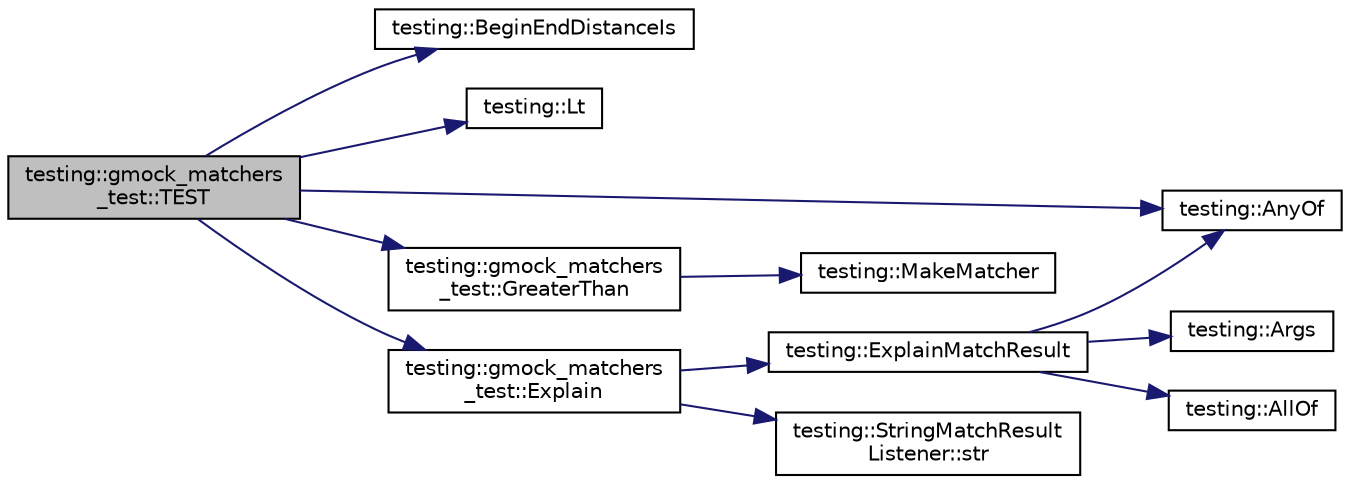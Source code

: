 digraph "testing::gmock_matchers_test::TEST"
{
  edge [fontname="Helvetica",fontsize="10",labelfontname="Helvetica",labelfontsize="10"];
  node [fontname="Helvetica",fontsize="10",shape=record];
  rankdir="LR";
  Node1711 [label="testing::gmock_matchers\l_test::TEST",height=0.2,width=0.4,color="black", fillcolor="grey75", style="filled", fontcolor="black"];
  Node1711 -> Node1712 [color="midnightblue",fontsize="10",style="solid",fontname="Helvetica"];
  Node1712 [label="testing::BeginEndDistanceIs",height=0.2,width=0.4,color="black", fillcolor="white", style="filled",URL="$d0/d75/namespacetesting.html#a122739b5b6bd9f993f26800dafdb4cc3"];
  Node1711 -> Node1713 [color="midnightblue",fontsize="10",style="solid",fontname="Helvetica"];
  Node1713 [label="testing::Lt",height=0.2,width=0.4,color="black", fillcolor="white", style="filled",URL="$d0/d75/namespacetesting.html#ad621459957a8bcdd3c256b7940ecbf99"];
  Node1711 -> Node1714 [color="midnightblue",fontsize="10",style="solid",fontname="Helvetica"];
  Node1714 [label="testing::AnyOf",height=0.2,width=0.4,color="black", fillcolor="white", style="filled",URL="$d0/d75/namespacetesting.html#a81cfefd9f75cdce827d5bc873cf73aac"];
  Node1711 -> Node1715 [color="midnightblue",fontsize="10",style="solid",fontname="Helvetica"];
  Node1715 [label="testing::gmock_matchers\l_test::GreaterThan",height=0.2,width=0.4,color="black", fillcolor="white", style="filled",URL="$d5/de1/namespacetesting_1_1gmock__matchers__test.html#a8cf8614a7c9adc8fb00e8af04895f97c"];
  Node1715 -> Node1716 [color="midnightblue",fontsize="10",style="solid",fontname="Helvetica"];
  Node1716 [label="testing::MakeMatcher",height=0.2,width=0.4,color="black", fillcolor="white", style="filled",URL="$d0/d75/namespacetesting.html#a37fd8029ac00e60952440a3d9cca8166"];
  Node1711 -> Node1717 [color="midnightblue",fontsize="10",style="solid",fontname="Helvetica"];
  Node1717 [label="testing::gmock_matchers\l_test::Explain",height=0.2,width=0.4,color="black", fillcolor="white", style="filled",URL="$d5/de1/namespacetesting_1_1gmock__matchers__test.html#a54e38d7df891801181af4c2acc38c3d5"];
  Node1717 -> Node1718 [color="midnightblue",fontsize="10",style="solid",fontname="Helvetica"];
  Node1718 [label="testing::ExplainMatchResult",height=0.2,width=0.4,color="black", fillcolor="white", style="filled",URL="$d0/d75/namespacetesting.html#a6d5fbd5104dafc63bf705dafbcb5ce18"];
  Node1718 -> Node1719 [color="midnightblue",fontsize="10",style="solid",fontname="Helvetica"];
  Node1719 [label="testing::Args",height=0.2,width=0.4,color="black", fillcolor="white", style="filled",URL="$d0/d75/namespacetesting.html#aaca153f67b689b8b9d5b8c67ecf8cee4"];
  Node1718 -> Node1720 [color="midnightblue",fontsize="10",style="solid",fontname="Helvetica"];
  Node1720 [label="testing::AllOf",height=0.2,width=0.4,color="black", fillcolor="white", style="filled",URL="$d0/d75/namespacetesting.html#af7618e8606c1cb45738163688944e2b7"];
  Node1718 -> Node1714 [color="midnightblue",fontsize="10",style="solid",fontname="Helvetica"];
  Node1717 -> Node1721 [color="midnightblue",fontsize="10",style="solid",fontname="Helvetica"];
  Node1721 [label="testing::StringMatchResult\lListener::str",height=0.2,width=0.4,color="black", fillcolor="white", style="filled",URL="$d9/dd6/classtesting_1_1_string_match_result_listener.html#a77e501016fa53b76e7eee1739d25dde9"];
}
